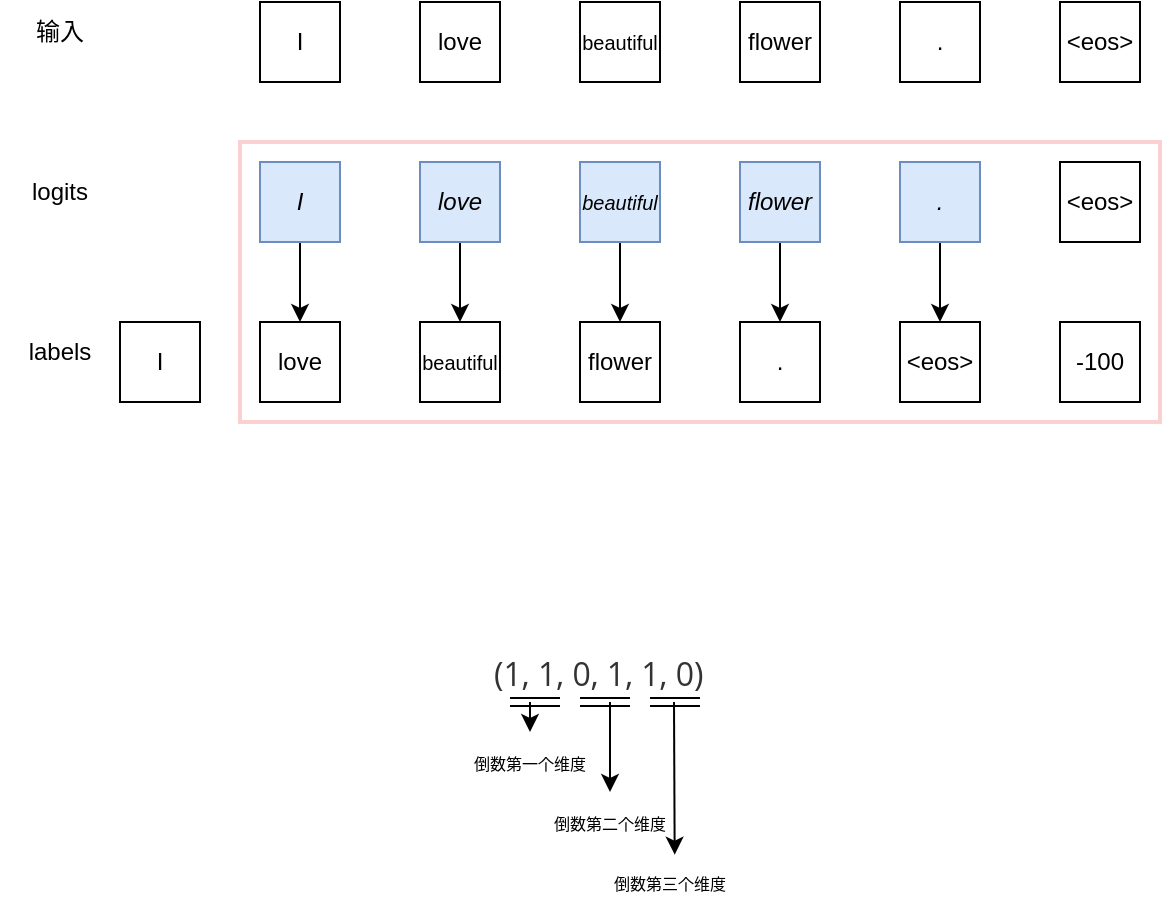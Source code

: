 <mxfile version="26.0.9">
  <diagram name="第 1 页" id="OUSfcp7HQERARZKGj-KC">
    <mxGraphModel dx="1715" dy="983" grid="1" gridSize="10" guides="1" tooltips="1" connect="1" arrows="1" fold="1" page="1" pageScale="1" pageWidth="827" pageHeight="1169" math="0" shadow="0">
      <root>
        <mxCell id="0" />
        <mxCell id="1" parent="0" />
        <mxCell id="_-v78vKhf8W7zaVlKxdu-35" value="" style="rounded=0;whiteSpace=wrap;html=1;opacity=20;strokeColor=light-dark(#e81717, #ededed);strokeWidth=2;" vertex="1" parent="1">
          <mxGeometry x="190" y="270" width="460" height="140" as="geometry" />
        </mxCell>
        <mxCell id="_-v78vKhf8W7zaVlKxdu-1" value="输入" style="text;html=1;align=center;verticalAlign=middle;whiteSpace=wrap;rounded=0;" vertex="1" parent="1">
          <mxGeometry x="70" y="200" width="60" height="30" as="geometry" />
        </mxCell>
        <mxCell id="_-v78vKhf8W7zaVlKxdu-14" value="I" style="whiteSpace=wrap;html=1;aspect=fixed;" vertex="1" parent="1">
          <mxGeometry x="200" y="200" width="40" height="40" as="geometry" />
        </mxCell>
        <mxCell id="_-v78vKhf8W7zaVlKxdu-15" value="&lt;span style=&quot;text-align: left;&quot;&gt;love&lt;/span&gt;" style="whiteSpace=wrap;html=1;aspect=fixed;" vertex="1" parent="1">
          <mxGeometry x="280" y="200" width="40" height="40" as="geometry" />
        </mxCell>
        <mxCell id="_-v78vKhf8W7zaVlKxdu-16" value="&lt;span style=&quot;text-align: left;&quot;&gt;&lt;font style=&quot;font-size: 10px;&quot;&gt;beautiful&lt;/font&gt;&lt;/span&gt;" style="whiteSpace=wrap;html=1;aspect=fixed;" vertex="1" parent="1">
          <mxGeometry x="360" y="200" width="40" height="40" as="geometry" />
        </mxCell>
        <mxCell id="_-v78vKhf8W7zaVlKxdu-18" value="&lt;span style=&quot;text-align: left;&quot;&gt;flower&lt;/span&gt;" style="whiteSpace=wrap;html=1;aspect=fixed;" vertex="1" parent="1">
          <mxGeometry x="440" y="200" width="40" height="40" as="geometry" />
        </mxCell>
        <mxCell id="_-v78vKhf8W7zaVlKxdu-19" value="&lt;span style=&quot;text-align: left;&quot;&gt;.&lt;/span&gt;" style="whiteSpace=wrap;html=1;aspect=fixed;" vertex="1" parent="1">
          <mxGeometry x="520" y="200" width="40" height="40" as="geometry" />
        </mxCell>
        <mxCell id="_-v78vKhf8W7zaVlKxdu-20" value="logits" style="text;html=1;align=center;verticalAlign=middle;whiteSpace=wrap;rounded=0;" vertex="1" parent="1">
          <mxGeometry x="70" y="280" width="60" height="30" as="geometry" />
        </mxCell>
        <mxCell id="_-v78vKhf8W7zaVlKxdu-40" style="edgeStyle=orthogonalEdgeStyle;rounded=0;orthogonalLoop=1;jettySize=auto;html=1;entryX=0.5;entryY=0;entryDx=0;entryDy=0;" edge="1" parent="1" source="_-v78vKhf8W7zaVlKxdu-21" target="_-v78vKhf8W7zaVlKxdu-29">
          <mxGeometry relative="1" as="geometry" />
        </mxCell>
        <mxCell id="_-v78vKhf8W7zaVlKxdu-21" value="&lt;i&gt;I&lt;/i&gt;" style="whiteSpace=wrap;html=1;aspect=fixed;fillColor=#dae8fc;strokeColor=#6c8ebf;" vertex="1" parent="1">
          <mxGeometry x="200" y="280" width="40" height="40" as="geometry" />
        </mxCell>
        <mxCell id="_-v78vKhf8W7zaVlKxdu-41" style="edgeStyle=orthogonalEdgeStyle;rounded=0;orthogonalLoop=1;jettySize=auto;html=1;entryX=0.5;entryY=0;entryDx=0;entryDy=0;" edge="1" parent="1" source="_-v78vKhf8W7zaVlKxdu-22" target="_-v78vKhf8W7zaVlKxdu-30">
          <mxGeometry relative="1" as="geometry" />
        </mxCell>
        <mxCell id="_-v78vKhf8W7zaVlKxdu-22" value="&lt;span style=&quot;text-align: left;&quot;&gt;&lt;i&gt;love&lt;/i&gt;&lt;/span&gt;" style="whiteSpace=wrap;html=1;aspect=fixed;fillColor=#dae8fc;strokeColor=#6c8ebf;" vertex="1" parent="1">
          <mxGeometry x="280" y="280" width="40" height="40" as="geometry" />
        </mxCell>
        <mxCell id="_-v78vKhf8W7zaVlKxdu-43" style="edgeStyle=orthogonalEdgeStyle;rounded=0;orthogonalLoop=1;jettySize=auto;html=1;exitX=0.5;exitY=1;exitDx=0;exitDy=0;entryX=0.5;entryY=0;entryDx=0;entryDy=0;" edge="1" parent="1" source="_-v78vKhf8W7zaVlKxdu-23" target="_-v78vKhf8W7zaVlKxdu-31">
          <mxGeometry relative="1" as="geometry" />
        </mxCell>
        <mxCell id="_-v78vKhf8W7zaVlKxdu-23" value="&lt;span style=&quot;text-align: left;&quot;&gt;&lt;font style=&quot;font-size: 10px;&quot;&gt;&lt;i&gt;beautiful&lt;/i&gt;&lt;/font&gt;&lt;/span&gt;" style="whiteSpace=wrap;html=1;aspect=fixed;fillColor=#dae8fc;strokeColor=#6c8ebf;" vertex="1" parent="1">
          <mxGeometry x="360" y="280" width="40" height="40" as="geometry" />
        </mxCell>
        <mxCell id="_-v78vKhf8W7zaVlKxdu-44" style="edgeStyle=orthogonalEdgeStyle;rounded=0;orthogonalLoop=1;jettySize=auto;html=1;entryX=0.5;entryY=0;entryDx=0;entryDy=0;" edge="1" parent="1" source="_-v78vKhf8W7zaVlKxdu-24" target="_-v78vKhf8W7zaVlKxdu-32">
          <mxGeometry relative="1" as="geometry" />
        </mxCell>
        <mxCell id="_-v78vKhf8W7zaVlKxdu-24" value="&lt;span style=&quot;text-align: left;&quot;&gt;&lt;i&gt;flower&lt;/i&gt;&lt;/span&gt;" style="whiteSpace=wrap;html=1;aspect=fixed;fillColor=#dae8fc;strokeColor=#6c8ebf;" vertex="1" parent="1">
          <mxGeometry x="440" y="280" width="40" height="40" as="geometry" />
        </mxCell>
        <mxCell id="_-v78vKhf8W7zaVlKxdu-52" style="edgeStyle=orthogonalEdgeStyle;rounded=0;orthogonalLoop=1;jettySize=auto;html=1;entryX=0.5;entryY=0;entryDx=0;entryDy=0;" edge="1" parent="1" source="_-v78vKhf8W7zaVlKxdu-25" target="_-v78vKhf8W7zaVlKxdu-49">
          <mxGeometry relative="1" as="geometry" />
        </mxCell>
        <mxCell id="_-v78vKhf8W7zaVlKxdu-25" value="&lt;span style=&quot;text-align: left;&quot;&gt;&lt;i&gt;.&lt;/i&gt;&lt;/span&gt;" style="whiteSpace=wrap;html=1;aspect=fixed;fillColor=#dae8fc;strokeColor=#6c8ebf;" vertex="1" parent="1">
          <mxGeometry x="520" y="280" width="40" height="40" as="geometry" />
        </mxCell>
        <mxCell id="_-v78vKhf8W7zaVlKxdu-28" value="I" style="whiteSpace=wrap;html=1;aspect=fixed;" vertex="1" parent="1">
          <mxGeometry x="130" y="360" width="40" height="40" as="geometry" />
        </mxCell>
        <mxCell id="_-v78vKhf8W7zaVlKxdu-29" value="&lt;span style=&quot;text-align: left;&quot;&gt;love&lt;/span&gt;" style="whiteSpace=wrap;html=1;aspect=fixed;" vertex="1" parent="1">
          <mxGeometry x="200" y="360" width="40" height="40" as="geometry" />
        </mxCell>
        <mxCell id="_-v78vKhf8W7zaVlKxdu-30" value="&lt;span style=&quot;text-align: left;&quot;&gt;&lt;font style=&quot;font-size: 10px;&quot;&gt;beautiful&lt;/font&gt;&lt;/span&gt;" style="whiteSpace=wrap;html=1;aspect=fixed;" vertex="1" parent="1">
          <mxGeometry x="280" y="360" width="40" height="40" as="geometry" />
        </mxCell>
        <mxCell id="_-v78vKhf8W7zaVlKxdu-31" value="&lt;span style=&quot;text-align: left;&quot;&gt;flower&lt;/span&gt;" style="whiteSpace=wrap;html=1;aspect=fixed;" vertex="1" parent="1">
          <mxGeometry x="360" y="360" width="40" height="40" as="geometry" />
        </mxCell>
        <mxCell id="_-v78vKhf8W7zaVlKxdu-32" value="&lt;span style=&quot;text-align: left;&quot;&gt;.&lt;/span&gt;" style="whiteSpace=wrap;html=1;aspect=fixed;" vertex="1" parent="1">
          <mxGeometry x="440" y="360" width="40" height="40" as="geometry" />
        </mxCell>
        <mxCell id="_-v78vKhf8W7zaVlKxdu-33" value="labels" style="text;html=1;align=center;verticalAlign=middle;whiteSpace=wrap;rounded=0;" vertex="1" parent="1">
          <mxGeometry x="70" y="360" width="60" height="30" as="geometry" />
        </mxCell>
        <mxCell id="_-v78vKhf8W7zaVlKxdu-47" value="&lt;span style=&quot;text-align: left;&quot;&gt;&amp;lt;eos&amp;gt;&lt;/span&gt;" style="whiteSpace=wrap;html=1;aspect=fixed;" vertex="1" parent="1">
          <mxGeometry x="600" y="200" width="40" height="40" as="geometry" />
        </mxCell>
        <mxCell id="_-v78vKhf8W7zaVlKxdu-48" value="&lt;span style=&quot;text-align: left;&quot;&gt;&amp;lt;eos&amp;gt;&lt;/span&gt;" style="whiteSpace=wrap;html=1;aspect=fixed;" vertex="1" parent="1">
          <mxGeometry x="600" y="280" width="40" height="40" as="geometry" />
        </mxCell>
        <mxCell id="_-v78vKhf8W7zaVlKxdu-49" value="&lt;span style=&quot;text-align: left;&quot;&gt;&amp;lt;eos&amp;gt;&lt;/span&gt;" style="whiteSpace=wrap;html=1;aspect=fixed;" vertex="1" parent="1">
          <mxGeometry x="520" y="360" width="40" height="40" as="geometry" />
        </mxCell>
        <mxCell id="_-v78vKhf8W7zaVlKxdu-50" value="&lt;span style=&quot;text-align: left;&quot;&gt;-100&lt;/span&gt;" style="whiteSpace=wrap;html=1;aspect=fixed;" vertex="1" parent="1">
          <mxGeometry x="600" y="360" width="40" height="40" as="geometry" />
        </mxCell>
        <mxCell id="_-v78vKhf8W7zaVlKxdu-54" value="&lt;span style=&quot;color: rgb(51, 51, 51); font-family: &amp;quot;Open Sans&amp;quot;, &amp;quot;Clear Sans&amp;quot;, &amp;quot;Helvetica Neue&amp;quot;, Helvetica, Arial, &amp;quot;Segoe UI Emoji&amp;quot;, sans-serif; font-size: 16px; font-style: normal; font-variant-ligatures: normal; font-variant-caps: normal; font-weight: 400; letter-spacing: normal; orphans: 4; text-align: start; text-indent: 0px; text-transform: none; widows: 2; word-spacing: 0px; -webkit-text-stroke-width: 0px; white-space: pre-wrap; background-color: rgb(255, 255, 255); text-decoration-thickness: initial; text-decoration-style: initial; text-decoration-color: initial; display: inline !important; float: none;&quot;&gt;(1, 1, 0, 1, 1, 0)&lt;/span&gt;" style="text;whiteSpace=wrap;html=1;" vertex="1" parent="1">
          <mxGeometry x="315" y="520" width="140" height="40" as="geometry" />
        </mxCell>
        <mxCell id="_-v78vKhf8W7zaVlKxdu-56" value="" style="shape=link;html=1;rounded=0;entryX=0.25;entryY=1;entryDx=0;entryDy=0;" edge="1" parent="1">
          <mxGeometry width="100" relative="1" as="geometry">
            <mxPoint x="325" y="550" as="sourcePoint" />
            <mxPoint x="350" y="550" as="targetPoint" />
          </mxGeometry>
        </mxCell>
        <mxCell id="_-v78vKhf8W7zaVlKxdu-60" value="" style="shape=link;html=1;rounded=0;entryX=0.25;entryY=1;entryDx=0;entryDy=0;" edge="1" parent="1">
          <mxGeometry width="100" relative="1" as="geometry">
            <mxPoint x="360" y="550" as="sourcePoint" />
            <mxPoint x="385" y="550" as="targetPoint" />
          </mxGeometry>
        </mxCell>
        <mxCell id="_-v78vKhf8W7zaVlKxdu-61" value="" style="shape=link;html=1;rounded=0;entryX=0.25;entryY=1;entryDx=0;entryDy=0;" edge="1" parent="1">
          <mxGeometry width="100" relative="1" as="geometry">
            <mxPoint x="395" y="550" as="sourcePoint" />
            <mxPoint x="420" y="550" as="targetPoint" />
          </mxGeometry>
        </mxCell>
        <mxCell id="_-v78vKhf8W7zaVlKxdu-62" value="&lt;font style=&quot;font-size: 8px;&quot;&gt;倒数第一个维度&lt;/font&gt;" style="text;html=1;align=center;verticalAlign=middle;whiteSpace=wrap;rounded=0;" vertex="1" parent="1">
          <mxGeometry x="305" y="565" width="60" height="30" as="geometry" />
        </mxCell>
        <mxCell id="_-v78vKhf8W7zaVlKxdu-63" value="&lt;font style=&quot;font-size: 8px;&quot;&gt;倒数第二个维度&lt;/font&gt;" style="text;html=1;align=center;verticalAlign=middle;whiteSpace=wrap;rounded=0;" vertex="1" parent="1">
          <mxGeometry x="345" y="595" width="60" height="30" as="geometry" />
        </mxCell>
        <mxCell id="_-v78vKhf8W7zaVlKxdu-64" value="&lt;font style=&quot;font-size: 8px;&quot;&gt;倒数第三个维度&lt;/font&gt;" style="text;html=1;align=center;verticalAlign=middle;whiteSpace=wrap;rounded=0;" vertex="1" parent="1">
          <mxGeometry x="375" y="625" width="60" height="30" as="geometry" />
        </mxCell>
        <mxCell id="_-v78vKhf8W7zaVlKxdu-65" value="" style="endArrow=classic;html=1;rounded=0;entryX=0.5;entryY=0;entryDx=0;entryDy=0;" edge="1" parent="1" target="_-v78vKhf8W7zaVlKxdu-62">
          <mxGeometry width="50" height="50" relative="1" as="geometry">
            <mxPoint x="335" y="550" as="sourcePoint" />
            <mxPoint x="595" y="650" as="targetPoint" />
          </mxGeometry>
        </mxCell>
        <mxCell id="_-v78vKhf8W7zaVlKxdu-66" value="" style="endArrow=classic;html=1;rounded=0;" edge="1" parent="1" target="_-v78vKhf8W7zaVlKxdu-63">
          <mxGeometry width="50" height="50" relative="1" as="geometry">
            <mxPoint x="375" y="550" as="sourcePoint" />
            <mxPoint x="565" y="580" as="targetPoint" />
          </mxGeometry>
        </mxCell>
        <mxCell id="_-v78vKhf8W7zaVlKxdu-67" value="" style="endArrow=classic;html=1;rounded=0;entryX=0.539;entryY=0.044;entryDx=0;entryDy=0;entryPerimeter=0;" edge="1" parent="1" target="_-v78vKhf8W7zaVlKxdu-64">
          <mxGeometry width="50" height="50" relative="1" as="geometry">
            <mxPoint x="407" y="550" as="sourcePoint" />
            <mxPoint x="595" y="650" as="targetPoint" />
          </mxGeometry>
        </mxCell>
      </root>
    </mxGraphModel>
  </diagram>
</mxfile>
